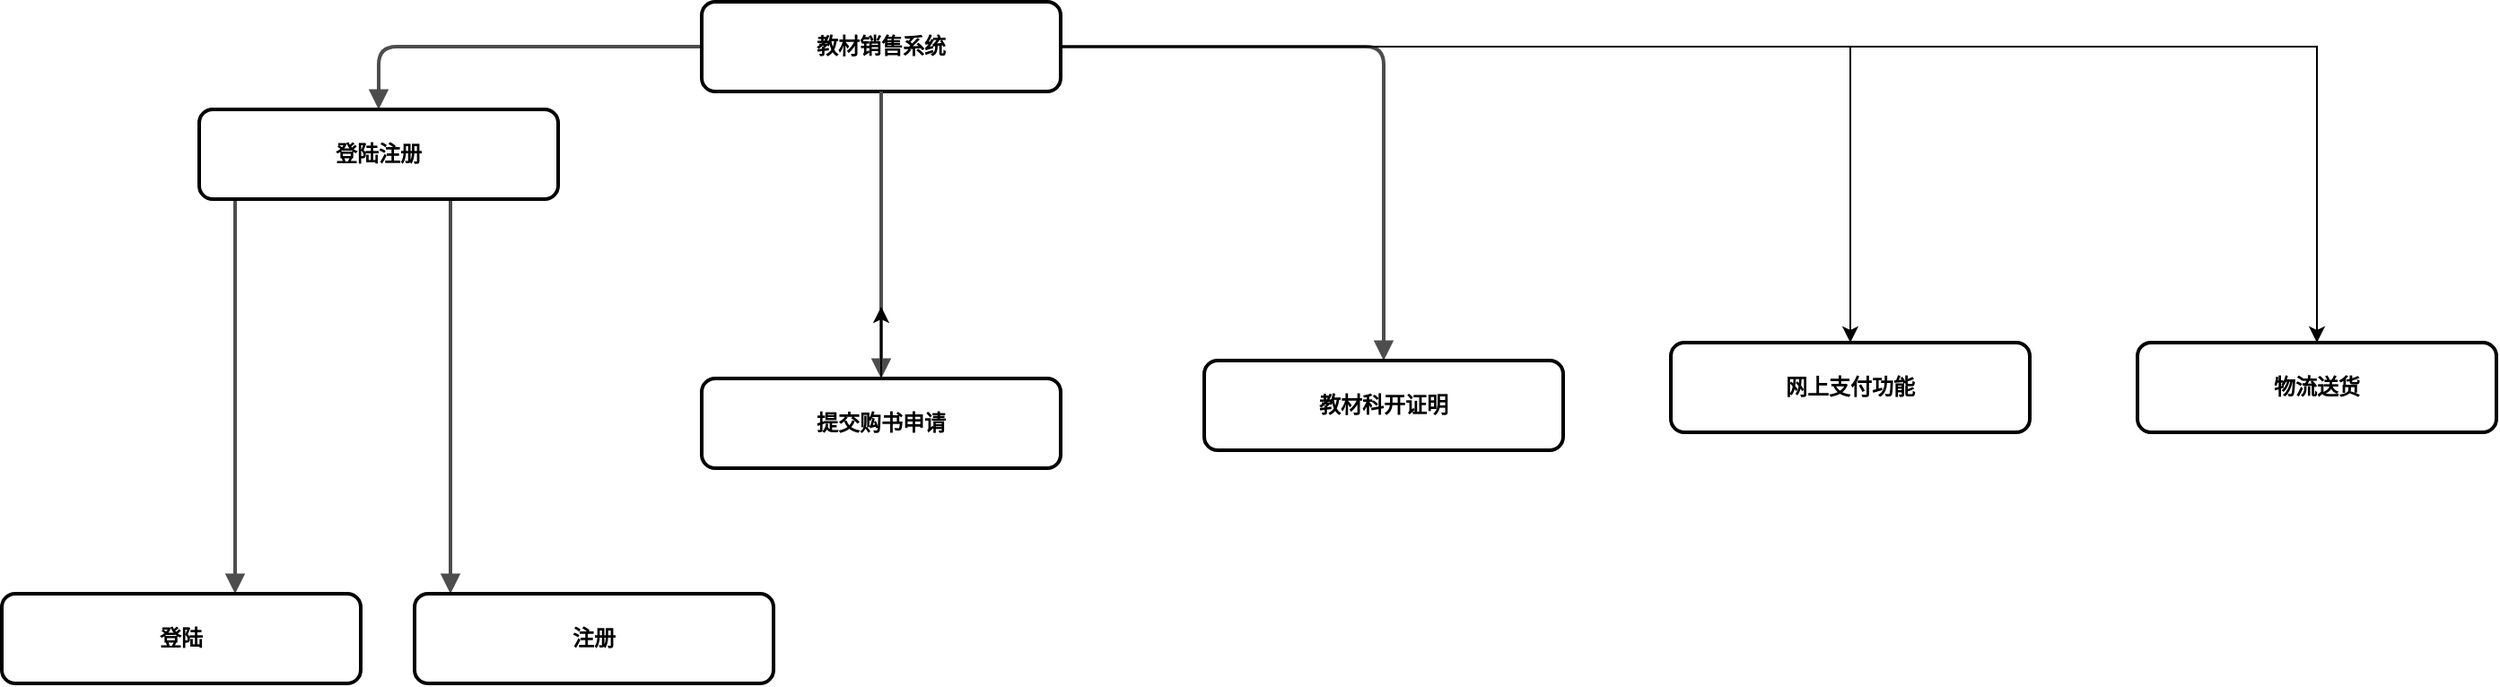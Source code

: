 <mxfile version="22.1.17" type="github">
  <diagram name="第 1 页" id="hNd8IGxKqOMO5UHQAU7P">
    <mxGraphModel dx="1290" dy="530" grid="1" gridSize="10" guides="1" tooltips="1" connect="1" arrows="1" fold="1" page="1" pageScale="1" pageWidth="827" pageHeight="1169" math="0" shadow="0">
      <root>
        <mxCell id="0" />
        <mxCell id="1" parent="0" />
        <mxCell id="7RYqgwOQuKAIuGyDavR--1" value="" style="edgeStyle=orthogonalEdgeStyle;rounded=1;html=1;labelBackgroundColor=none;endArrow=block;endFill=1;strokeColor=#4D4D4D;strokeWidth=2;fontFamily=Verdana;fontSize=12;fontStyle=1" edge="1" parent="1" source="7RYqgwOQuKAIuGyDavR--10" target="7RYqgwOQuKAIuGyDavR--6">
          <mxGeometry relative="1" as="geometry" />
        </mxCell>
        <mxCell id="7RYqgwOQuKAIuGyDavR--2" value="" style="edgeStyle=orthogonalEdgeStyle;rounded=1;html=1;labelBackgroundColor=none;endArrow=block;endFill=1;strokeColor=#4D4D4D;strokeWidth=2;fontFamily=Verdana;fontSize=12;fontStyle=1;entryX=0.5;entryY=0;entryDx=0;entryDy=0;" edge="1" parent="1" source="7RYqgwOQuKAIuGyDavR--10" target="7RYqgwOQuKAIuGyDavR--14">
          <mxGeometry relative="1" as="geometry">
            <mxPoint x="1347" y="210" as="targetPoint" />
          </mxGeometry>
        </mxCell>
        <mxCell id="7RYqgwOQuKAIuGyDavR--3" value="" style="edgeStyle=elbowEdgeStyle;rounded=1;html=1;labelBackgroundColor=none;endArrow=block;endFill=1;strokeColor=#4D4D4D;strokeWidth=2;fontFamily=Verdana;fontSize=12;fontStyle=1" edge="1" parent="1" source="7RYqgwOQuKAIuGyDavR--6" target="7RYqgwOQuKAIuGyDavR--7">
          <mxGeometry relative="1" as="geometry">
            <Array as="points">
              <mxPoint x="640" y="280" />
            </Array>
          </mxGeometry>
        </mxCell>
        <mxCell id="7RYqgwOQuKAIuGyDavR--4" value="" style="edgeStyle=orthogonalEdgeStyle;rounded=1;html=1;labelBackgroundColor=none;endArrow=block;endFill=1;strokeColor=#4D4D4D;strokeWidth=2;fontFamily=Verdana;fontSize=12;fontStyle=1;" edge="1" parent="1" source="7RYqgwOQuKAIuGyDavR--6" target="7RYqgwOQuKAIuGyDavR--5">
          <mxGeometry relative="1" as="geometry">
            <mxPoint x="470" y="380" as="targetPoint" />
            <Array as="points">
              <mxPoint x="520" y="350" />
              <mxPoint x="520" y="350" />
            </Array>
          </mxGeometry>
        </mxCell>
        <mxCell id="7RYqgwOQuKAIuGyDavR--5" value="登陆" style="whiteSpace=wrap;html=1;rounded=1;shadow=0;comic=0;strokeWidth=2;fontFamily=Verdana;align=center;fontSize=12;fontStyle=1" vertex="1" parent="1">
          <mxGeometry x="390" y="400" width="200" height="50" as="geometry" />
        </mxCell>
        <mxCell id="7RYqgwOQuKAIuGyDavR--6" value="登陆注册" style="whiteSpace=wrap;html=1;rounded=1;shadow=0;comic=0;strokeWidth=2;fontFamily=Verdana;align=center;fontSize=12;fontStyle=1" vertex="1" parent="1">
          <mxGeometry x="500" y="130" width="200" height="50" as="geometry" />
        </mxCell>
        <mxCell id="7RYqgwOQuKAIuGyDavR--7" value="注册" style="whiteSpace=wrap;html=1;rounded=1;shadow=0;comic=0;strokeWidth=2;fontFamily=Verdana;align=center;fontSize=12;fontStyle=1" vertex="1" parent="1">
          <mxGeometry x="620" y="400" width="200" height="50" as="geometry" />
        </mxCell>
        <mxCell id="7RYqgwOQuKAIuGyDavR--8" style="edgeStyle=orthogonalEdgeStyle;rounded=0;orthogonalLoop=1;jettySize=auto;html=1;entryX=0.5;entryY=0;entryDx=0;entryDy=0;" edge="1" parent="1" source="7RYqgwOQuKAIuGyDavR--10" target="7RYqgwOQuKAIuGyDavR--15">
          <mxGeometry relative="1" as="geometry" />
        </mxCell>
        <mxCell id="7RYqgwOQuKAIuGyDavR--9" style="edgeStyle=orthogonalEdgeStyle;rounded=0;orthogonalLoop=1;jettySize=auto;html=1;entryX=0.5;entryY=0;entryDx=0;entryDy=0;" edge="1" parent="1" source="7RYqgwOQuKAIuGyDavR--10" target="7RYqgwOQuKAIuGyDavR--16">
          <mxGeometry relative="1" as="geometry" />
        </mxCell>
        <mxCell id="7RYqgwOQuKAIuGyDavR--10" value="教材销售系统" style="whiteSpace=wrap;html=1;rounded=1;shadow=0;comic=0;strokeWidth=2;fontFamily=Verdana;align=center;fontSize=12;fontStyle=1" vertex="1" parent="1">
          <mxGeometry x="780" y="70" width="200" height="50" as="geometry" />
        </mxCell>
        <mxCell id="7RYqgwOQuKAIuGyDavR--11" value="" style="edgeStyle=orthogonalEdgeStyle;rounded=1;html=1;labelBackgroundColor=none;endArrow=block;endFill=1;strokeColor=#4D4D4D;strokeWidth=2;fontFamily=Verdana;fontSize=12;fontStyle=1" edge="1" parent="1" source="7RYqgwOQuKAIuGyDavR--10" target="7RYqgwOQuKAIuGyDavR--13">
          <mxGeometry relative="1" as="geometry">
            <mxPoint x="980" y="95" as="sourcePoint" />
            <mxPoint x="920" y="340.077" as="targetPoint" />
            <Array as="points">
              <mxPoint x="880" y="240" />
              <mxPoint x="880" y="240" />
            </Array>
          </mxGeometry>
        </mxCell>
        <mxCell id="7RYqgwOQuKAIuGyDavR--12" style="edgeStyle=orthogonalEdgeStyle;rounded=0;orthogonalLoop=1;jettySize=auto;html=1;" edge="1" parent="1" source="7RYqgwOQuKAIuGyDavR--13">
          <mxGeometry relative="1" as="geometry">
            <mxPoint x="880" y="240" as="targetPoint" />
          </mxGeometry>
        </mxCell>
        <mxCell id="7RYqgwOQuKAIuGyDavR--13" value="提交购书申请" style="whiteSpace=wrap;html=1;rounded=1;shadow=0;comic=0;strokeWidth=2;fontFamily=Verdana;align=center;fontSize=12;fontStyle=1;direction=east;" vertex="1" parent="1">
          <mxGeometry x="780" y="280" width="200" height="50" as="geometry" />
        </mxCell>
        <mxCell id="7RYqgwOQuKAIuGyDavR--14" value="教材科开证明" style="whiteSpace=wrap;html=1;rounded=1;shadow=0;comic=0;strokeWidth=2;fontFamily=Verdana;align=center;fontSize=12;fontStyle=1;direction=east;" vertex="1" parent="1">
          <mxGeometry x="1060" y="270" width="200" height="50" as="geometry" />
        </mxCell>
        <mxCell id="7RYqgwOQuKAIuGyDavR--15" value="网上支付功能" style="whiteSpace=wrap;html=1;rounded=1;shadow=0;comic=0;strokeWidth=2;fontFamily=Verdana;align=center;fontSize=12;fontStyle=1;direction=east;" vertex="1" parent="1">
          <mxGeometry x="1320" y="260" width="200" height="50" as="geometry" />
        </mxCell>
        <mxCell id="7RYqgwOQuKAIuGyDavR--16" value="物流送货" style="whiteSpace=wrap;html=1;rounded=1;shadow=0;comic=0;strokeWidth=2;fontFamily=Verdana;align=center;fontSize=12;fontStyle=1;direction=east;" vertex="1" parent="1">
          <mxGeometry x="1580" y="260" width="200" height="50" as="geometry" />
        </mxCell>
      </root>
    </mxGraphModel>
  </diagram>
</mxfile>
